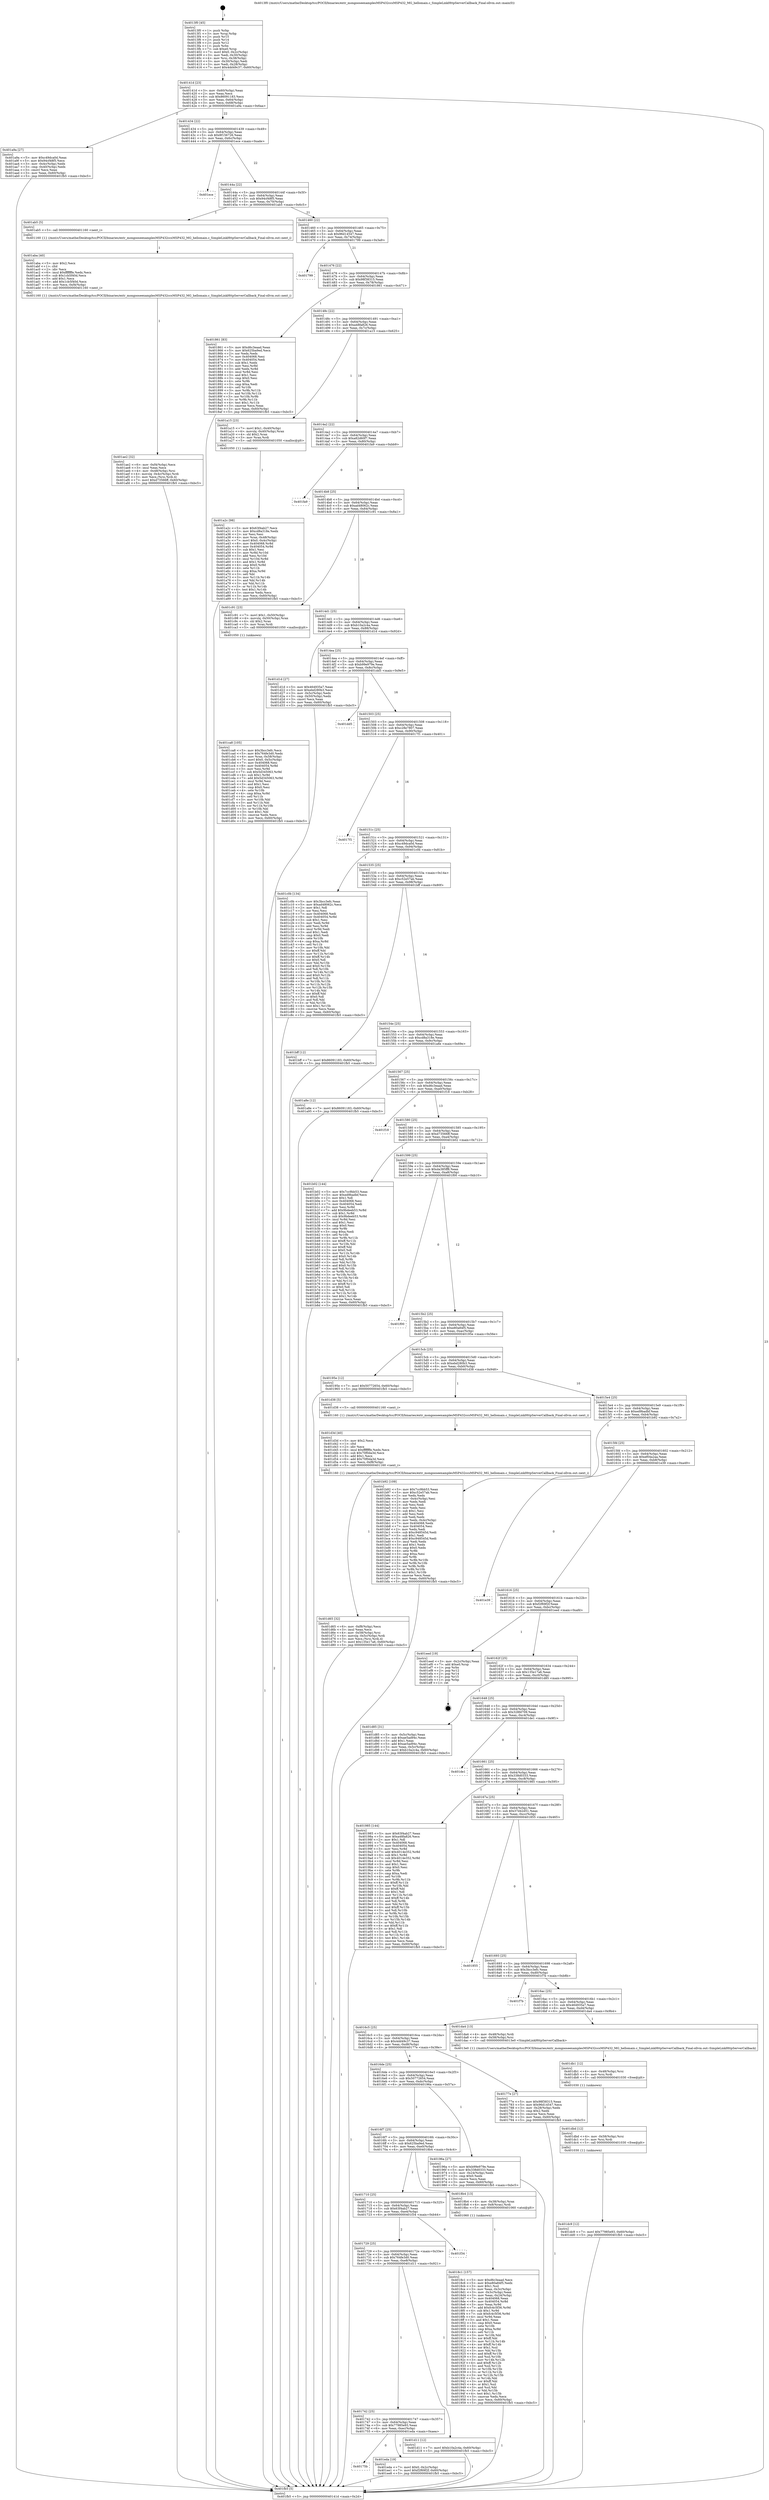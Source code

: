 digraph "0x4013f0" {
  label = "0x4013f0 (/mnt/c/Users/mathe/Desktop/tcc/POCII/binaries/extr_mongooseexamplesMSP432ccsMSP432_MG_hellomain.c_SimpleLinkHttpServerCallback_Final-ollvm.out::main(0))"
  labelloc = "t"
  node[shape=record]

  Entry [label="",width=0.3,height=0.3,shape=circle,fillcolor=black,style=filled]
  "0x40141d" [label="{
     0x40141d [23]\l
     | [instrs]\l
     &nbsp;&nbsp;0x40141d \<+3\>: mov -0x60(%rbp),%eax\l
     &nbsp;&nbsp;0x401420 \<+2\>: mov %eax,%ecx\l
     &nbsp;&nbsp;0x401422 \<+6\>: sub $0x86091183,%ecx\l
     &nbsp;&nbsp;0x401428 \<+3\>: mov %eax,-0x64(%rbp)\l
     &nbsp;&nbsp;0x40142b \<+3\>: mov %ecx,-0x68(%rbp)\l
     &nbsp;&nbsp;0x40142e \<+6\>: je 0000000000401a9a \<main+0x6aa\>\l
  }"]
  "0x401a9a" [label="{
     0x401a9a [27]\l
     | [instrs]\l
     &nbsp;&nbsp;0x401a9a \<+5\>: mov $0xc49dca0d,%eax\l
     &nbsp;&nbsp;0x401a9f \<+5\>: mov $0x94cf48f5,%ecx\l
     &nbsp;&nbsp;0x401aa4 \<+3\>: mov -0x4c(%rbp),%edx\l
     &nbsp;&nbsp;0x401aa7 \<+3\>: cmp -0x40(%rbp),%edx\l
     &nbsp;&nbsp;0x401aaa \<+3\>: cmovl %ecx,%eax\l
     &nbsp;&nbsp;0x401aad \<+3\>: mov %eax,-0x60(%rbp)\l
     &nbsp;&nbsp;0x401ab0 \<+5\>: jmp 0000000000401fb5 \<main+0xbc5\>\l
  }"]
  "0x401434" [label="{
     0x401434 [22]\l
     | [instrs]\l
     &nbsp;&nbsp;0x401434 \<+5\>: jmp 0000000000401439 \<main+0x49\>\l
     &nbsp;&nbsp;0x401439 \<+3\>: mov -0x64(%rbp),%eax\l
     &nbsp;&nbsp;0x40143c \<+5\>: sub $0x8f156726,%eax\l
     &nbsp;&nbsp;0x401441 \<+3\>: mov %eax,-0x6c(%rbp)\l
     &nbsp;&nbsp;0x401444 \<+6\>: je 0000000000401ece \<main+0xade\>\l
  }"]
  Exit [label="",width=0.3,height=0.3,shape=circle,fillcolor=black,style=filled,peripheries=2]
  "0x401ece" [label="{
     0x401ece\l
  }", style=dashed]
  "0x40144a" [label="{
     0x40144a [22]\l
     | [instrs]\l
     &nbsp;&nbsp;0x40144a \<+5\>: jmp 000000000040144f \<main+0x5f\>\l
     &nbsp;&nbsp;0x40144f \<+3\>: mov -0x64(%rbp),%eax\l
     &nbsp;&nbsp;0x401452 \<+5\>: sub $0x94cf48f5,%eax\l
     &nbsp;&nbsp;0x401457 \<+3\>: mov %eax,-0x70(%rbp)\l
     &nbsp;&nbsp;0x40145a \<+6\>: je 0000000000401ab5 \<main+0x6c5\>\l
  }"]
  "0x40175b" [label="{
     0x40175b\l
  }", style=dashed]
  "0x401ab5" [label="{
     0x401ab5 [5]\l
     | [instrs]\l
     &nbsp;&nbsp;0x401ab5 \<+5\>: call 0000000000401160 \<next_i\>\l
     | [calls]\l
     &nbsp;&nbsp;0x401160 \{1\} (/mnt/c/Users/mathe/Desktop/tcc/POCII/binaries/extr_mongooseexamplesMSP432ccsMSP432_MG_hellomain.c_SimpleLinkHttpServerCallback_Final-ollvm.out::next_i)\l
  }"]
  "0x401460" [label="{
     0x401460 [22]\l
     | [instrs]\l
     &nbsp;&nbsp;0x401460 \<+5\>: jmp 0000000000401465 \<main+0x75\>\l
     &nbsp;&nbsp;0x401465 \<+3\>: mov -0x64(%rbp),%eax\l
     &nbsp;&nbsp;0x401468 \<+5\>: sub $0x96d14547,%eax\l
     &nbsp;&nbsp;0x40146d \<+3\>: mov %eax,-0x74(%rbp)\l
     &nbsp;&nbsp;0x401470 \<+6\>: je 0000000000401799 \<main+0x3a9\>\l
  }"]
  "0x401eda" [label="{
     0x401eda [19]\l
     | [instrs]\l
     &nbsp;&nbsp;0x401eda \<+7\>: movl $0x0,-0x2c(%rbp)\l
     &nbsp;&nbsp;0x401ee1 \<+7\>: movl $0xf2f69f2f,-0x60(%rbp)\l
     &nbsp;&nbsp;0x401ee8 \<+5\>: jmp 0000000000401fb5 \<main+0xbc5\>\l
  }"]
  "0x401799" [label="{
     0x401799\l
  }", style=dashed]
  "0x401476" [label="{
     0x401476 [22]\l
     | [instrs]\l
     &nbsp;&nbsp;0x401476 \<+5\>: jmp 000000000040147b \<main+0x8b\>\l
     &nbsp;&nbsp;0x40147b \<+3\>: mov -0x64(%rbp),%eax\l
     &nbsp;&nbsp;0x40147e \<+5\>: sub $0x98f38315,%eax\l
     &nbsp;&nbsp;0x401483 \<+3\>: mov %eax,-0x78(%rbp)\l
     &nbsp;&nbsp;0x401486 \<+6\>: je 0000000000401861 \<main+0x471\>\l
  }"]
  "0x401dc9" [label="{
     0x401dc9 [12]\l
     | [instrs]\l
     &nbsp;&nbsp;0x401dc9 \<+7\>: movl $0x77985e93,-0x60(%rbp)\l
     &nbsp;&nbsp;0x401dd0 \<+5\>: jmp 0000000000401fb5 \<main+0xbc5\>\l
  }"]
  "0x401861" [label="{
     0x401861 [83]\l
     | [instrs]\l
     &nbsp;&nbsp;0x401861 \<+5\>: mov $0xd6c3eaad,%eax\l
     &nbsp;&nbsp;0x401866 \<+5\>: mov $0x625ba9ed,%ecx\l
     &nbsp;&nbsp;0x40186b \<+2\>: xor %edx,%edx\l
     &nbsp;&nbsp;0x40186d \<+7\>: mov 0x404068,%esi\l
     &nbsp;&nbsp;0x401874 \<+7\>: mov 0x404054,%edi\l
     &nbsp;&nbsp;0x40187b \<+3\>: sub $0x1,%edx\l
     &nbsp;&nbsp;0x40187e \<+3\>: mov %esi,%r8d\l
     &nbsp;&nbsp;0x401881 \<+3\>: add %edx,%r8d\l
     &nbsp;&nbsp;0x401884 \<+4\>: imul %r8d,%esi\l
     &nbsp;&nbsp;0x401888 \<+3\>: and $0x1,%esi\l
     &nbsp;&nbsp;0x40188b \<+3\>: cmp $0x0,%esi\l
     &nbsp;&nbsp;0x40188e \<+4\>: sete %r9b\l
     &nbsp;&nbsp;0x401892 \<+3\>: cmp $0xa,%edi\l
     &nbsp;&nbsp;0x401895 \<+4\>: setl %r10b\l
     &nbsp;&nbsp;0x401899 \<+3\>: mov %r9b,%r11b\l
     &nbsp;&nbsp;0x40189c \<+3\>: and %r10b,%r11b\l
     &nbsp;&nbsp;0x40189f \<+3\>: xor %r10b,%r9b\l
     &nbsp;&nbsp;0x4018a2 \<+3\>: or %r9b,%r11b\l
     &nbsp;&nbsp;0x4018a5 \<+4\>: test $0x1,%r11b\l
     &nbsp;&nbsp;0x4018a9 \<+3\>: cmovne %ecx,%eax\l
     &nbsp;&nbsp;0x4018ac \<+3\>: mov %eax,-0x60(%rbp)\l
     &nbsp;&nbsp;0x4018af \<+5\>: jmp 0000000000401fb5 \<main+0xbc5\>\l
  }"]
  "0x40148c" [label="{
     0x40148c [22]\l
     | [instrs]\l
     &nbsp;&nbsp;0x40148c \<+5\>: jmp 0000000000401491 \<main+0xa1\>\l
     &nbsp;&nbsp;0x401491 \<+3\>: mov -0x64(%rbp),%eax\l
     &nbsp;&nbsp;0x401494 \<+5\>: sub $0xa48fa826,%eax\l
     &nbsp;&nbsp;0x401499 \<+3\>: mov %eax,-0x7c(%rbp)\l
     &nbsp;&nbsp;0x40149c \<+6\>: je 0000000000401a15 \<main+0x625\>\l
  }"]
  "0x401dbd" [label="{
     0x401dbd [12]\l
     | [instrs]\l
     &nbsp;&nbsp;0x401dbd \<+4\>: mov -0x58(%rbp),%rsi\l
     &nbsp;&nbsp;0x401dc1 \<+3\>: mov %rsi,%rdi\l
     &nbsp;&nbsp;0x401dc4 \<+5\>: call 0000000000401030 \<free@plt\>\l
     | [calls]\l
     &nbsp;&nbsp;0x401030 \{1\} (unknown)\l
  }"]
  "0x401a15" [label="{
     0x401a15 [23]\l
     | [instrs]\l
     &nbsp;&nbsp;0x401a15 \<+7\>: movl $0x1,-0x40(%rbp)\l
     &nbsp;&nbsp;0x401a1c \<+4\>: movslq -0x40(%rbp),%rax\l
     &nbsp;&nbsp;0x401a20 \<+4\>: shl $0x2,%rax\l
     &nbsp;&nbsp;0x401a24 \<+3\>: mov %rax,%rdi\l
     &nbsp;&nbsp;0x401a27 \<+5\>: call 0000000000401050 \<malloc@plt\>\l
     | [calls]\l
     &nbsp;&nbsp;0x401050 \{1\} (unknown)\l
  }"]
  "0x4014a2" [label="{
     0x4014a2 [22]\l
     | [instrs]\l
     &nbsp;&nbsp;0x4014a2 \<+5\>: jmp 00000000004014a7 \<main+0xb7\>\l
     &nbsp;&nbsp;0x4014a7 \<+3\>: mov -0x64(%rbp),%eax\l
     &nbsp;&nbsp;0x4014aa \<+5\>: sub $0xa82d60f7,%eax\l
     &nbsp;&nbsp;0x4014af \<+3\>: mov %eax,-0x80(%rbp)\l
     &nbsp;&nbsp;0x4014b2 \<+6\>: je 0000000000401fa9 \<main+0xbb9\>\l
  }"]
  "0x401db1" [label="{
     0x401db1 [12]\l
     | [instrs]\l
     &nbsp;&nbsp;0x401db1 \<+4\>: mov -0x48(%rbp),%rsi\l
     &nbsp;&nbsp;0x401db5 \<+3\>: mov %rsi,%rdi\l
     &nbsp;&nbsp;0x401db8 \<+5\>: call 0000000000401030 \<free@plt\>\l
     | [calls]\l
     &nbsp;&nbsp;0x401030 \{1\} (unknown)\l
  }"]
  "0x401fa9" [label="{
     0x401fa9\l
  }", style=dashed]
  "0x4014b8" [label="{
     0x4014b8 [25]\l
     | [instrs]\l
     &nbsp;&nbsp;0x4014b8 \<+5\>: jmp 00000000004014bd \<main+0xcd\>\l
     &nbsp;&nbsp;0x4014bd \<+3\>: mov -0x64(%rbp),%eax\l
     &nbsp;&nbsp;0x4014c0 \<+5\>: sub $0xad48062c,%eax\l
     &nbsp;&nbsp;0x4014c5 \<+6\>: mov %eax,-0x84(%rbp)\l
     &nbsp;&nbsp;0x4014cb \<+6\>: je 0000000000401c91 \<main+0x8a1\>\l
  }"]
  "0x401d65" [label="{
     0x401d65 [32]\l
     | [instrs]\l
     &nbsp;&nbsp;0x401d65 \<+6\>: mov -0xf8(%rbp),%ecx\l
     &nbsp;&nbsp;0x401d6b \<+3\>: imul %eax,%ecx\l
     &nbsp;&nbsp;0x401d6e \<+4\>: mov -0x58(%rbp),%rsi\l
     &nbsp;&nbsp;0x401d72 \<+4\>: movslq -0x5c(%rbp),%rdi\l
     &nbsp;&nbsp;0x401d76 \<+3\>: mov %ecx,(%rsi,%rdi,4)\l
     &nbsp;&nbsp;0x401d79 \<+7\>: movl $0x135e17a6,-0x60(%rbp)\l
     &nbsp;&nbsp;0x401d80 \<+5\>: jmp 0000000000401fb5 \<main+0xbc5\>\l
  }"]
  "0x401c91" [label="{
     0x401c91 [23]\l
     | [instrs]\l
     &nbsp;&nbsp;0x401c91 \<+7\>: movl $0x1,-0x50(%rbp)\l
     &nbsp;&nbsp;0x401c98 \<+4\>: movslq -0x50(%rbp),%rax\l
     &nbsp;&nbsp;0x401c9c \<+4\>: shl $0x2,%rax\l
     &nbsp;&nbsp;0x401ca0 \<+3\>: mov %rax,%rdi\l
     &nbsp;&nbsp;0x401ca3 \<+5\>: call 0000000000401050 \<malloc@plt\>\l
     | [calls]\l
     &nbsp;&nbsp;0x401050 \{1\} (unknown)\l
  }"]
  "0x4014d1" [label="{
     0x4014d1 [25]\l
     | [instrs]\l
     &nbsp;&nbsp;0x4014d1 \<+5\>: jmp 00000000004014d6 \<main+0xe6\>\l
     &nbsp;&nbsp;0x4014d6 \<+3\>: mov -0x64(%rbp),%eax\l
     &nbsp;&nbsp;0x4014d9 \<+5\>: sub $0xb10a2c4a,%eax\l
     &nbsp;&nbsp;0x4014de \<+6\>: mov %eax,-0x88(%rbp)\l
     &nbsp;&nbsp;0x4014e4 \<+6\>: je 0000000000401d1d \<main+0x92d\>\l
  }"]
  "0x401d3d" [label="{
     0x401d3d [40]\l
     | [instrs]\l
     &nbsp;&nbsp;0x401d3d \<+5\>: mov $0x2,%ecx\l
     &nbsp;&nbsp;0x401d42 \<+1\>: cltd\l
     &nbsp;&nbsp;0x401d43 \<+2\>: idiv %ecx\l
     &nbsp;&nbsp;0x401d45 \<+6\>: imul $0xfffffffe,%edx,%ecx\l
     &nbsp;&nbsp;0x401d4b \<+6\>: sub $0x70f0da3d,%ecx\l
     &nbsp;&nbsp;0x401d51 \<+3\>: add $0x1,%ecx\l
     &nbsp;&nbsp;0x401d54 \<+6\>: add $0x70f0da3d,%ecx\l
     &nbsp;&nbsp;0x401d5a \<+6\>: mov %ecx,-0xf8(%rbp)\l
     &nbsp;&nbsp;0x401d60 \<+5\>: call 0000000000401160 \<next_i\>\l
     | [calls]\l
     &nbsp;&nbsp;0x401160 \{1\} (/mnt/c/Users/mathe/Desktop/tcc/POCII/binaries/extr_mongooseexamplesMSP432ccsMSP432_MG_hellomain.c_SimpleLinkHttpServerCallback_Final-ollvm.out::next_i)\l
  }"]
  "0x401d1d" [label="{
     0x401d1d [27]\l
     | [instrs]\l
     &nbsp;&nbsp;0x401d1d \<+5\>: mov $0x464935a7,%eax\l
     &nbsp;&nbsp;0x401d22 \<+5\>: mov $0xebd280b3,%ecx\l
     &nbsp;&nbsp;0x401d27 \<+3\>: mov -0x5c(%rbp),%edx\l
     &nbsp;&nbsp;0x401d2a \<+3\>: cmp -0x50(%rbp),%edx\l
     &nbsp;&nbsp;0x401d2d \<+3\>: cmovl %ecx,%eax\l
     &nbsp;&nbsp;0x401d30 \<+3\>: mov %eax,-0x60(%rbp)\l
     &nbsp;&nbsp;0x401d33 \<+5\>: jmp 0000000000401fb5 \<main+0xbc5\>\l
  }"]
  "0x4014ea" [label="{
     0x4014ea [25]\l
     | [instrs]\l
     &nbsp;&nbsp;0x4014ea \<+5\>: jmp 00000000004014ef \<main+0xff\>\l
     &nbsp;&nbsp;0x4014ef \<+3\>: mov -0x64(%rbp),%eax\l
     &nbsp;&nbsp;0x4014f2 \<+5\>: sub $0xb99e979e,%eax\l
     &nbsp;&nbsp;0x4014f7 \<+6\>: mov %eax,-0x8c(%rbp)\l
     &nbsp;&nbsp;0x4014fd \<+6\>: je 0000000000401dd5 \<main+0x9e5\>\l
  }"]
  "0x401742" [label="{
     0x401742 [25]\l
     | [instrs]\l
     &nbsp;&nbsp;0x401742 \<+5\>: jmp 0000000000401747 \<main+0x357\>\l
     &nbsp;&nbsp;0x401747 \<+3\>: mov -0x64(%rbp),%eax\l
     &nbsp;&nbsp;0x40174a \<+5\>: sub $0x77985e93,%eax\l
     &nbsp;&nbsp;0x40174f \<+6\>: mov %eax,-0xec(%rbp)\l
     &nbsp;&nbsp;0x401755 \<+6\>: je 0000000000401eda \<main+0xaea\>\l
  }"]
  "0x401dd5" [label="{
     0x401dd5\l
  }", style=dashed]
  "0x401503" [label="{
     0x401503 [25]\l
     | [instrs]\l
     &nbsp;&nbsp;0x401503 \<+5\>: jmp 0000000000401508 \<main+0x118\>\l
     &nbsp;&nbsp;0x401508 \<+3\>: mov -0x64(%rbp),%eax\l
     &nbsp;&nbsp;0x40150b \<+5\>: sub $0xc28e7807,%eax\l
     &nbsp;&nbsp;0x401510 \<+6\>: mov %eax,-0x90(%rbp)\l
     &nbsp;&nbsp;0x401516 \<+6\>: je 00000000004017f1 \<main+0x401\>\l
  }"]
  "0x401d11" [label="{
     0x401d11 [12]\l
     | [instrs]\l
     &nbsp;&nbsp;0x401d11 \<+7\>: movl $0xb10a2c4a,-0x60(%rbp)\l
     &nbsp;&nbsp;0x401d18 \<+5\>: jmp 0000000000401fb5 \<main+0xbc5\>\l
  }"]
  "0x4017f1" [label="{
     0x4017f1\l
  }", style=dashed]
  "0x40151c" [label="{
     0x40151c [25]\l
     | [instrs]\l
     &nbsp;&nbsp;0x40151c \<+5\>: jmp 0000000000401521 \<main+0x131\>\l
     &nbsp;&nbsp;0x401521 \<+3\>: mov -0x64(%rbp),%eax\l
     &nbsp;&nbsp;0x401524 \<+5\>: sub $0xc49dca0d,%eax\l
     &nbsp;&nbsp;0x401529 \<+6\>: mov %eax,-0x94(%rbp)\l
     &nbsp;&nbsp;0x40152f \<+6\>: je 0000000000401c0b \<main+0x81b\>\l
  }"]
  "0x401729" [label="{
     0x401729 [25]\l
     | [instrs]\l
     &nbsp;&nbsp;0x401729 \<+5\>: jmp 000000000040172e \<main+0x33e\>\l
     &nbsp;&nbsp;0x40172e \<+3\>: mov -0x64(%rbp),%eax\l
     &nbsp;&nbsp;0x401731 \<+5\>: sub $0x764fe3d0,%eax\l
     &nbsp;&nbsp;0x401736 \<+6\>: mov %eax,-0xe8(%rbp)\l
     &nbsp;&nbsp;0x40173c \<+6\>: je 0000000000401d11 \<main+0x921\>\l
  }"]
  "0x401c0b" [label="{
     0x401c0b [134]\l
     | [instrs]\l
     &nbsp;&nbsp;0x401c0b \<+5\>: mov $0x3bcc3efc,%eax\l
     &nbsp;&nbsp;0x401c10 \<+5\>: mov $0xad48062c,%ecx\l
     &nbsp;&nbsp;0x401c15 \<+2\>: mov $0x1,%dl\l
     &nbsp;&nbsp;0x401c17 \<+2\>: xor %esi,%esi\l
     &nbsp;&nbsp;0x401c19 \<+7\>: mov 0x404068,%edi\l
     &nbsp;&nbsp;0x401c20 \<+8\>: mov 0x404054,%r8d\l
     &nbsp;&nbsp;0x401c28 \<+3\>: sub $0x1,%esi\l
     &nbsp;&nbsp;0x401c2b \<+3\>: mov %edi,%r9d\l
     &nbsp;&nbsp;0x401c2e \<+3\>: add %esi,%r9d\l
     &nbsp;&nbsp;0x401c31 \<+4\>: imul %r9d,%edi\l
     &nbsp;&nbsp;0x401c35 \<+3\>: and $0x1,%edi\l
     &nbsp;&nbsp;0x401c38 \<+3\>: cmp $0x0,%edi\l
     &nbsp;&nbsp;0x401c3b \<+4\>: sete %r10b\l
     &nbsp;&nbsp;0x401c3f \<+4\>: cmp $0xa,%r8d\l
     &nbsp;&nbsp;0x401c43 \<+4\>: setl %r11b\l
     &nbsp;&nbsp;0x401c47 \<+3\>: mov %r10b,%bl\l
     &nbsp;&nbsp;0x401c4a \<+3\>: xor $0xff,%bl\l
     &nbsp;&nbsp;0x401c4d \<+3\>: mov %r11b,%r14b\l
     &nbsp;&nbsp;0x401c50 \<+4\>: xor $0xff,%r14b\l
     &nbsp;&nbsp;0x401c54 \<+3\>: xor $0x0,%dl\l
     &nbsp;&nbsp;0x401c57 \<+3\>: mov %bl,%r15b\l
     &nbsp;&nbsp;0x401c5a \<+4\>: and $0x0,%r15b\l
     &nbsp;&nbsp;0x401c5e \<+3\>: and %dl,%r10b\l
     &nbsp;&nbsp;0x401c61 \<+3\>: mov %r14b,%r12b\l
     &nbsp;&nbsp;0x401c64 \<+4\>: and $0x0,%r12b\l
     &nbsp;&nbsp;0x401c68 \<+3\>: and %dl,%r11b\l
     &nbsp;&nbsp;0x401c6b \<+3\>: or %r10b,%r15b\l
     &nbsp;&nbsp;0x401c6e \<+3\>: or %r11b,%r12b\l
     &nbsp;&nbsp;0x401c71 \<+3\>: xor %r12b,%r15b\l
     &nbsp;&nbsp;0x401c74 \<+3\>: or %r14b,%bl\l
     &nbsp;&nbsp;0x401c77 \<+3\>: xor $0xff,%bl\l
     &nbsp;&nbsp;0x401c7a \<+3\>: or $0x0,%dl\l
     &nbsp;&nbsp;0x401c7d \<+2\>: and %dl,%bl\l
     &nbsp;&nbsp;0x401c7f \<+3\>: or %bl,%r15b\l
     &nbsp;&nbsp;0x401c82 \<+4\>: test $0x1,%r15b\l
     &nbsp;&nbsp;0x401c86 \<+3\>: cmovne %ecx,%eax\l
     &nbsp;&nbsp;0x401c89 \<+3\>: mov %eax,-0x60(%rbp)\l
     &nbsp;&nbsp;0x401c8c \<+5\>: jmp 0000000000401fb5 \<main+0xbc5\>\l
  }"]
  "0x401535" [label="{
     0x401535 [25]\l
     | [instrs]\l
     &nbsp;&nbsp;0x401535 \<+5\>: jmp 000000000040153a \<main+0x14a\>\l
     &nbsp;&nbsp;0x40153a \<+3\>: mov -0x64(%rbp),%eax\l
     &nbsp;&nbsp;0x40153d \<+5\>: sub $0xc52e57ab,%eax\l
     &nbsp;&nbsp;0x401542 \<+6\>: mov %eax,-0x98(%rbp)\l
     &nbsp;&nbsp;0x401548 \<+6\>: je 0000000000401bff \<main+0x80f\>\l
  }"]
  "0x401f34" [label="{
     0x401f34\l
  }", style=dashed]
  "0x401bff" [label="{
     0x401bff [12]\l
     | [instrs]\l
     &nbsp;&nbsp;0x401bff \<+7\>: movl $0x86091183,-0x60(%rbp)\l
     &nbsp;&nbsp;0x401c06 \<+5\>: jmp 0000000000401fb5 \<main+0xbc5\>\l
  }"]
  "0x40154e" [label="{
     0x40154e [25]\l
     | [instrs]\l
     &nbsp;&nbsp;0x40154e \<+5\>: jmp 0000000000401553 \<main+0x163\>\l
     &nbsp;&nbsp;0x401553 \<+3\>: mov -0x64(%rbp),%eax\l
     &nbsp;&nbsp;0x401556 \<+5\>: sub $0xcd8a318e,%eax\l
     &nbsp;&nbsp;0x40155b \<+6\>: mov %eax,-0x9c(%rbp)\l
     &nbsp;&nbsp;0x401561 \<+6\>: je 0000000000401a8e \<main+0x69e\>\l
  }"]
  "0x401ca8" [label="{
     0x401ca8 [105]\l
     | [instrs]\l
     &nbsp;&nbsp;0x401ca8 \<+5\>: mov $0x3bcc3efc,%ecx\l
     &nbsp;&nbsp;0x401cad \<+5\>: mov $0x764fe3d0,%edx\l
     &nbsp;&nbsp;0x401cb2 \<+4\>: mov %rax,-0x58(%rbp)\l
     &nbsp;&nbsp;0x401cb6 \<+7\>: movl $0x0,-0x5c(%rbp)\l
     &nbsp;&nbsp;0x401cbd \<+7\>: mov 0x404068,%esi\l
     &nbsp;&nbsp;0x401cc4 \<+8\>: mov 0x404054,%r8d\l
     &nbsp;&nbsp;0x401ccc \<+3\>: mov %esi,%r9d\l
     &nbsp;&nbsp;0x401ccf \<+7\>: sub $0x5d345063,%r9d\l
     &nbsp;&nbsp;0x401cd6 \<+4\>: sub $0x1,%r9d\l
     &nbsp;&nbsp;0x401cda \<+7\>: add $0x5d345063,%r9d\l
     &nbsp;&nbsp;0x401ce1 \<+4\>: imul %r9d,%esi\l
     &nbsp;&nbsp;0x401ce5 \<+3\>: and $0x1,%esi\l
     &nbsp;&nbsp;0x401ce8 \<+3\>: cmp $0x0,%esi\l
     &nbsp;&nbsp;0x401ceb \<+4\>: sete %r10b\l
     &nbsp;&nbsp;0x401cef \<+4\>: cmp $0xa,%r8d\l
     &nbsp;&nbsp;0x401cf3 \<+4\>: setl %r11b\l
     &nbsp;&nbsp;0x401cf7 \<+3\>: mov %r10b,%bl\l
     &nbsp;&nbsp;0x401cfa \<+3\>: and %r11b,%bl\l
     &nbsp;&nbsp;0x401cfd \<+3\>: xor %r11b,%r10b\l
     &nbsp;&nbsp;0x401d00 \<+3\>: or %r10b,%bl\l
     &nbsp;&nbsp;0x401d03 \<+3\>: test $0x1,%bl\l
     &nbsp;&nbsp;0x401d06 \<+3\>: cmovne %edx,%ecx\l
     &nbsp;&nbsp;0x401d09 \<+3\>: mov %ecx,-0x60(%rbp)\l
     &nbsp;&nbsp;0x401d0c \<+5\>: jmp 0000000000401fb5 \<main+0xbc5\>\l
  }"]
  "0x401a8e" [label="{
     0x401a8e [12]\l
     | [instrs]\l
     &nbsp;&nbsp;0x401a8e \<+7\>: movl $0x86091183,-0x60(%rbp)\l
     &nbsp;&nbsp;0x401a95 \<+5\>: jmp 0000000000401fb5 \<main+0xbc5\>\l
  }"]
  "0x401567" [label="{
     0x401567 [25]\l
     | [instrs]\l
     &nbsp;&nbsp;0x401567 \<+5\>: jmp 000000000040156c \<main+0x17c\>\l
     &nbsp;&nbsp;0x40156c \<+3\>: mov -0x64(%rbp),%eax\l
     &nbsp;&nbsp;0x40156f \<+5\>: sub $0xd6c3eaad,%eax\l
     &nbsp;&nbsp;0x401574 \<+6\>: mov %eax,-0xa0(%rbp)\l
     &nbsp;&nbsp;0x40157a \<+6\>: je 0000000000401f18 \<main+0xb28\>\l
  }"]
  "0x401ae2" [label="{
     0x401ae2 [32]\l
     | [instrs]\l
     &nbsp;&nbsp;0x401ae2 \<+6\>: mov -0xf4(%rbp),%ecx\l
     &nbsp;&nbsp;0x401ae8 \<+3\>: imul %eax,%ecx\l
     &nbsp;&nbsp;0x401aeb \<+4\>: mov -0x48(%rbp),%rsi\l
     &nbsp;&nbsp;0x401aef \<+4\>: movslq -0x4c(%rbp),%rdi\l
     &nbsp;&nbsp;0x401af3 \<+3\>: mov %ecx,(%rsi,%rdi,4)\l
     &nbsp;&nbsp;0x401af6 \<+7\>: movl $0xd73566ff,-0x60(%rbp)\l
     &nbsp;&nbsp;0x401afd \<+5\>: jmp 0000000000401fb5 \<main+0xbc5\>\l
  }"]
  "0x401f18" [label="{
     0x401f18\l
  }", style=dashed]
  "0x401580" [label="{
     0x401580 [25]\l
     | [instrs]\l
     &nbsp;&nbsp;0x401580 \<+5\>: jmp 0000000000401585 \<main+0x195\>\l
     &nbsp;&nbsp;0x401585 \<+3\>: mov -0x64(%rbp),%eax\l
     &nbsp;&nbsp;0x401588 \<+5\>: sub $0xd73566ff,%eax\l
     &nbsp;&nbsp;0x40158d \<+6\>: mov %eax,-0xa4(%rbp)\l
     &nbsp;&nbsp;0x401593 \<+6\>: je 0000000000401b02 \<main+0x712\>\l
  }"]
  "0x401aba" [label="{
     0x401aba [40]\l
     | [instrs]\l
     &nbsp;&nbsp;0x401aba \<+5\>: mov $0x2,%ecx\l
     &nbsp;&nbsp;0x401abf \<+1\>: cltd\l
     &nbsp;&nbsp;0x401ac0 \<+2\>: idiv %ecx\l
     &nbsp;&nbsp;0x401ac2 \<+6\>: imul $0xfffffffe,%edx,%ecx\l
     &nbsp;&nbsp;0x401ac8 \<+6\>: sub $0x1cb5f40d,%ecx\l
     &nbsp;&nbsp;0x401ace \<+3\>: add $0x1,%ecx\l
     &nbsp;&nbsp;0x401ad1 \<+6\>: add $0x1cb5f40d,%ecx\l
     &nbsp;&nbsp;0x401ad7 \<+6\>: mov %ecx,-0xf4(%rbp)\l
     &nbsp;&nbsp;0x401add \<+5\>: call 0000000000401160 \<next_i\>\l
     | [calls]\l
     &nbsp;&nbsp;0x401160 \{1\} (/mnt/c/Users/mathe/Desktop/tcc/POCII/binaries/extr_mongooseexamplesMSP432ccsMSP432_MG_hellomain.c_SimpleLinkHttpServerCallback_Final-ollvm.out::next_i)\l
  }"]
  "0x401b02" [label="{
     0x401b02 [144]\l
     | [instrs]\l
     &nbsp;&nbsp;0x401b02 \<+5\>: mov $0x7cc9bb53,%eax\l
     &nbsp;&nbsp;0x401b07 \<+5\>: mov $0xed9badbf,%ecx\l
     &nbsp;&nbsp;0x401b0c \<+2\>: mov $0x1,%dl\l
     &nbsp;&nbsp;0x401b0e \<+7\>: mov 0x404068,%esi\l
     &nbsp;&nbsp;0x401b15 \<+7\>: mov 0x404054,%edi\l
     &nbsp;&nbsp;0x401b1c \<+3\>: mov %esi,%r8d\l
     &nbsp;&nbsp;0x401b1f \<+7\>: add $0x9bdeeb53,%r8d\l
     &nbsp;&nbsp;0x401b26 \<+4\>: sub $0x1,%r8d\l
     &nbsp;&nbsp;0x401b2a \<+7\>: sub $0x9bdeeb53,%r8d\l
     &nbsp;&nbsp;0x401b31 \<+4\>: imul %r8d,%esi\l
     &nbsp;&nbsp;0x401b35 \<+3\>: and $0x1,%esi\l
     &nbsp;&nbsp;0x401b38 \<+3\>: cmp $0x0,%esi\l
     &nbsp;&nbsp;0x401b3b \<+4\>: sete %r9b\l
     &nbsp;&nbsp;0x401b3f \<+3\>: cmp $0xa,%edi\l
     &nbsp;&nbsp;0x401b42 \<+4\>: setl %r10b\l
     &nbsp;&nbsp;0x401b46 \<+3\>: mov %r9b,%r11b\l
     &nbsp;&nbsp;0x401b49 \<+4\>: xor $0xff,%r11b\l
     &nbsp;&nbsp;0x401b4d \<+3\>: mov %r10b,%bl\l
     &nbsp;&nbsp;0x401b50 \<+3\>: xor $0xff,%bl\l
     &nbsp;&nbsp;0x401b53 \<+3\>: xor $0x0,%dl\l
     &nbsp;&nbsp;0x401b56 \<+3\>: mov %r11b,%r14b\l
     &nbsp;&nbsp;0x401b59 \<+4\>: and $0x0,%r14b\l
     &nbsp;&nbsp;0x401b5d \<+3\>: and %dl,%r9b\l
     &nbsp;&nbsp;0x401b60 \<+3\>: mov %bl,%r15b\l
     &nbsp;&nbsp;0x401b63 \<+4\>: and $0x0,%r15b\l
     &nbsp;&nbsp;0x401b67 \<+3\>: and %dl,%r10b\l
     &nbsp;&nbsp;0x401b6a \<+3\>: or %r9b,%r14b\l
     &nbsp;&nbsp;0x401b6d \<+3\>: or %r10b,%r15b\l
     &nbsp;&nbsp;0x401b70 \<+3\>: xor %r15b,%r14b\l
     &nbsp;&nbsp;0x401b73 \<+3\>: or %bl,%r11b\l
     &nbsp;&nbsp;0x401b76 \<+4\>: xor $0xff,%r11b\l
     &nbsp;&nbsp;0x401b7a \<+3\>: or $0x0,%dl\l
     &nbsp;&nbsp;0x401b7d \<+3\>: and %dl,%r11b\l
     &nbsp;&nbsp;0x401b80 \<+3\>: or %r11b,%r14b\l
     &nbsp;&nbsp;0x401b83 \<+4\>: test $0x1,%r14b\l
     &nbsp;&nbsp;0x401b87 \<+3\>: cmovne %ecx,%eax\l
     &nbsp;&nbsp;0x401b8a \<+3\>: mov %eax,-0x60(%rbp)\l
     &nbsp;&nbsp;0x401b8d \<+5\>: jmp 0000000000401fb5 \<main+0xbc5\>\l
  }"]
  "0x401599" [label="{
     0x401599 [25]\l
     | [instrs]\l
     &nbsp;&nbsp;0x401599 \<+5\>: jmp 000000000040159e \<main+0x1ae\>\l
     &nbsp;&nbsp;0x40159e \<+3\>: mov -0x64(%rbp),%eax\l
     &nbsp;&nbsp;0x4015a1 \<+5\>: sub $0xda385ff8,%eax\l
     &nbsp;&nbsp;0x4015a6 \<+6\>: mov %eax,-0xa8(%rbp)\l
     &nbsp;&nbsp;0x4015ac \<+6\>: je 0000000000401f00 \<main+0xb10\>\l
  }"]
  "0x401a2c" [label="{
     0x401a2c [98]\l
     | [instrs]\l
     &nbsp;&nbsp;0x401a2c \<+5\>: mov $0x63f4ab27,%ecx\l
     &nbsp;&nbsp;0x401a31 \<+5\>: mov $0xcd8a318e,%edx\l
     &nbsp;&nbsp;0x401a36 \<+2\>: xor %esi,%esi\l
     &nbsp;&nbsp;0x401a38 \<+4\>: mov %rax,-0x48(%rbp)\l
     &nbsp;&nbsp;0x401a3c \<+7\>: movl $0x0,-0x4c(%rbp)\l
     &nbsp;&nbsp;0x401a43 \<+8\>: mov 0x404068,%r8d\l
     &nbsp;&nbsp;0x401a4b \<+8\>: mov 0x404054,%r9d\l
     &nbsp;&nbsp;0x401a53 \<+3\>: sub $0x1,%esi\l
     &nbsp;&nbsp;0x401a56 \<+3\>: mov %r8d,%r10d\l
     &nbsp;&nbsp;0x401a59 \<+3\>: add %esi,%r10d\l
     &nbsp;&nbsp;0x401a5c \<+4\>: imul %r10d,%r8d\l
     &nbsp;&nbsp;0x401a60 \<+4\>: and $0x1,%r8d\l
     &nbsp;&nbsp;0x401a64 \<+4\>: cmp $0x0,%r8d\l
     &nbsp;&nbsp;0x401a68 \<+4\>: sete %r11b\l
     &nbsp;&nbsp;0x401a6c \<+4\>: cmp $0xa,%r9d\l
     &nbsp;&nbsp;0x401a70 \<+3\>: setl %bl\l
     &nbsp;&nbsp;0x401a73 \<+3\>: mov %r11b,%r14b\l
     &nbsp;&nbsp;0x401a76 \<+3\>: and %bl,%r14b\l
     &nbsp;&nbsp;0x401a79 \<+3\>: xor %bl,%r11b\l
     &nbsp;&nbsp;0x401a7c \<+3\>: or %r11b,%r14b\l
     &nbsp;&nbsp;0x401a7f \<+4\>: test $0x1,%r14b\l
     &nbsp;&nbsp;0x401a83 \<+3\>: cmovne %edx,%ecx\l
     &nbsp;&nbsp;0x401a86 \<+3\>: mov %ecx,-0x60(%rbp)\l
     &nbsp;&nbsp;0x401a89 \<+5\>: jmp 0000000000401fb5 \<main+0xbc5\>\l
  }"]
  "0x401f00" [label="{
     0x401f00\l
  }", style=dashed]
  "0x4015b2" [label="{
     0x4015b2 [25]\l
     | [instrs]\l
     &nbsp;&nbsp;0x4015b2 \<+5\>: jmp 00000000004015b7 \<main+0x1c7\>\l
     &nbsp;&nbsp;0x4015b7 \<+3\>: mov -0x64(%rbp),%eax\l
     &nbsp;&nbsp;0x4015ba \<+5\>: sub $0xe80a84f5,%eax\l
     &nbsp;&nbsp;0x4015bf \<+6\>: mov %eax,-0xac(%rbp)\l
     &nbsp;&nbsp;0x4015c5 \<+6\>: je 000000000040195e \<main+0x56e\>\l
  }"]
  "0x4018c1" [label="{
     0x4018c1 [157]\l
     | [instrs]\l
     &nbsp;&nbsp;0x4018c1 \<+5\>: mov $0xd6c3eaad,%ecx\l
     &nbsp;&nbsp;0x4018c6 \<+5\>: mov $0xe80a84f5,%edx\l
     &nbsp;&nbsp;0x4018cb \<+3\>: mov $0x1,%sil\l
     &nbsp;&nbsp;0x4018ce \<+3\>: mov %eax,-0x3c(%rbp)\l
     &nbsp;&nbsp;0x4018d1 \<+3\>: mov -0x3c(%rbp),%eax\l
     &nbsp;&nbsp;0x4018d4 \<+3\>: mov %eax,-0x24(%rbp)\l
     &nbsp;&nbsp;0x4018d7 \<+7\>: mov 0x404068,%eax\l
     &nbsp;&nbsp;0x4018de \<+8\>: mov 0x404054,%r8d\l
     &nbsp;&nbsp;0x4018e6 \<+3\>: mov %eax,%r9d\l
     &nbsp;&nbsp;0x4018e9 \<+7\>: add $0xfc4c5f36,%r9d\l
     &nbsp;&nbsp;0x4018f0 \<+4\>: sub $0x1,%r9d\l
     &nbsp;&nbsp;0x4018f4 \<+7\>: sub $0xfc4c5f36,%r9d\l
     &nbsp;&nbsp;0x4018fb \<+4\>: imul %r9d,%eax\l
     &nbsp;&nbsp;0x4018ff \<+3\>: and $0x1,%eax\l
     &nbsp;&nbsp;0x401902 \<+3\>: cmp $0x0,%eax\l
     &nbsp;&nbsp;0x401905 \<+4\>: sete %r10b\l
     &nbsp;&nbsp;0x401909 \<+4\>: cmp $0xa,%r8d\l
     &nbsp;&nbsp;0x40190d \<+4\>: setl %r11b\l
     &nbsp;&nbsp;0x401911 \<+3\>: mov %r10b,%bl\l
     &nbsp;&nbsp;0x401914 \<+3\>: xor $0xff,%bl\l
     &nbsp;&nbsp;0x401917 \<+3\>: mov %r11b,%r14b\l
     &nbsp;&nbsp;0x40191a \<+4\>: xor $0xff,%r14b\l
     &nbsp;&nbsp;0x40191e \<+4\>: xor $0x1,%sil\l
     &nbsp;&nbsp;0x401922 \<+3\>: mov %bl,%r15b\l
     &nbsp;&nbsp;0x401925 \<+4\>: and $0xff,%r15b\l
     &nbsp;&nbsp;0x401929 \<+3\>: and %sil,%r10b\l
     &nbsp;&nbsp;0x40192c \<+3\>: mov %r14b,%r12b\l
     &nbsp;&nbsp;0x40192f \<+4\>: and $0xff,%r12b\l
     &nbsp;&nbsp;0x401933 \<+3\>: and %sil,%r11b\l
     &nbsp;&nbsp;0x401936 \<+3\>: or %r10b,%r15b\l
     &nbsp;&nbsp;0x401939 \<+3\>: or %r11b,%r12b\l
     &nbsp;&nbsp;0x40193c \<+3\>: xor %r12b,%r15b\l
     &nbsp;&nbsp;0x40193f \<+3\>: or %r14b,%bl\l
     &nbsp;&nbsp;0x401942 \<+3\>: xor $0xff,%bl\l
     &nbsp;&nbsp;0x401945 \<+4\>: or $0x1,%sil\l
     &nbsp;&nbsp;0x401949 \<+3\>: and %sil,%bl\l
     &nbsp;&nbsp;0x40194c \<+3\>: or %bl,%r15b\l
     &nbsp;&nbsp;0x40194f \<+4\>: test $0x1,%r15b\l
     &nbsp;&nbsp;0x401953 \<+3\>: cmovne %edx,%ecx\l
     &nbsp;&nbsp;0x401956 \<+3\>: mov %ecx,-0x60(%rbp)\l
     &nbsp;&nbsp;0x401959 \<+5\>: jmp 0000000000401fb5 \<main+0xbc5\>\l
  }"]
  "0x40195e" [label="{
     0x40195e [12]\l
     | [instrs]\l
     &nbsp;&nbsp;0x40195e \<+7\>: movl $0x50772654,-0x60(%rbp)\l
     &nbsp;&nbsp;0x401965 \<+5\>: jmp 0000000000401fb5 \<main+0xbc5\>\l
  }"]
  "0x4015cb" [label="{
     0x4015cb [25]\l
     | [instrs]\l
     &nbsp;&nbsp;0x4015cb \<+5\>: jmp 00000000004015d0 \<main+0x1e0\>\l
     &nbsp;&nbsp;0x4015d0 \<+3\>: mov -0x64(%rbp),%eax\l
     &nbsp;&nbsp;0x4015d3 \<+5\>: sub $0xebd280b3,%eax\l
     &nbsp;&nbsp;0x4015d8 \<+6\>: mov %eax,-0xb0(%rbp)\l
     &nbsp;&nbsp;0x4015de \<+6\>: je 0000000000401d38 \<main+0x948\>\l
  }"]
  "0x401710" [label="{
     0x401710 [25]\l
     | [instrs]\l
     &nbsp;&nbsp;0x401710 \<+5\>: jmp 0000000000401715 \<main+0x325\>\l
     &nbsp;&nbsp;0x401715 \<+3\>: mov -0x64(%rbp),%eax\l
     &nbsp;&nbsp;0x401718 \<+5\>: sub $0x63f4ab27,%eax\l
     &nbsp;&nbsp;0x40171d \<+6\>: mov %eax,-0xe4(%rbp)\l
     &nbsp;&nbsp;0x401723 \<+6\>: je 0000000000401f34 \<main+0xb44\>\l
  }"]
  "0x401d38" [label="{
     0x401d38 [5]\l
     | [instrs]\l
     &nbsp;&nbsp;0x401d38 \<+5\>: call 0000000000401160 \<next_i\>\l
     | [calls]\l
     &nbsp;&nbsp;0x401160 \{1\} (/mnt/c/Users/mathe/Desktop/tcc/POCII/binaries/extr_mongooseexamplesMSP432ccsMSP432_MG_hellomain.c_SimpleLinkHttpServerCallback_Final-ollvm.out::next_i)\l
  }"]
  "0x4015e4" [label="{
     0x4015e4 [25]\l
     | [instrs]\l
     &nbsp;&nbsp;0x4015e4 \<+5\>: jmp 00000000004015e9 \<main+0x1f9\>\l
     &nbsp;&nbsp;0x4015e9 \<+3\>: mov -0x64(%rbp),%eax\l
     &nbsp;&nbsp;0x4015ec \<+5\>: sub $0xed9badbf,%eax\l
     &nbsp;&nbsp;0x4015f1 \<+6\>: mov %eax,-0xb4(%rbp)\l
     &nbsp;&nbsp;0x4015f7 \<+6\>: je 0000000000401b92 \<main+0x7a2\>\l
  }"]
  "0x4018b4" [label="{
     0x4018b4 [13]\l
     | [instrs]\l
     &nbsp;&nbsp;0x4018b4 \<+4\>: mov -0x38(%rbp),%rax\l
     &nbsp;&nbsp;0x4018b8 \<+4\>: mov 0x8(%rax),%rdi\l
     &nbsp;&nbsp;0x4018bc \<+5\>: call 0000000000401060 \<atoi@plt\>\l
     | [calls]\l
     &nbsp;&nbsp;0x401060 \{1\} (unknown)\l
  }"]
  "0x401b92" [label="{
     0x401b92 [109]\l
     | [instrs]\l
     &nbsp;&nbsp;0x401b92 \<+5\>: mov $0x7cc9bb53,%eax\l
     &nbsp;&nbsp;0x401b97 \<+5\>: mov $0xc52e57ab,%ecx\l
     &nbsp;&nbsp;0x401b9c \<+2\>: xor %edx,%edx\l
     &nbsp;&nbsp;0x401b9e \<+3\>: mov -0x4c(%rbp),%esi\l
     &nbsp;&nbsp;0x401ba1 \<+2\>: mov %edx,%edi\l
     &nbsp;&nbsp;0x401ba3 \<+2\>: sub %esi,%edi\l
     &nbsp;&nbsp;0x401ba5 \<+2\>: mov %edx,%esi\l
     &nbsp;&nbsp;0x401ba7 \<+3\>: sub $0x1,%esi\l
     &nbsp;&nbsp;0x401baa \<+2\>: add %esi,%edi\l
     &nbsp;&nbsp;0x401bac \<+2\>: sub %edi,%edx\l
     &nbsp;&nbsp;0x401bae \<+3\>: mov %edx,-0x4c(%rbp)\l
     &nbsp;&nbsp;0x401bb1 \<+7\>: mov 0x404068,%edx\l
     &nbsp;&nbsp;0x401bb8 \<+7\>: mov 0x404054,%esi\l
     &nbsp;&nbsp;0x401bbf \<+2\>: mov %edx,%edi\l
     &nbsp;&nbsp;0x401bc1 \<+6\>: sub $0xc948545d,%edi\l
     &nbsp;&nbsp;0x401bc7 \<+3\>: sub $0x1,%edi\l
     &nbsp;&nbsp;0x401bca \<+6\>: add $0xc948545d,%edi\l
     &nbsp;&nbsp;0x401bd0 \<+3\>: imul %edi,%edx\l
     &nbsp;&nbsp;0x401bd3 \<+3\>: and $0x1,%edx\l
     &nbsp;&nbsp;0x401bd6 \<+3\>: cmp $0x0,%edx\l
     &nbsp;&nbsp;0x401bd9 \<+4\>: sete %r8b\l
     &nbsp;&nbsp;0x401bdd \<+3\>: cmp $0xa,%esi\l
     &nbsp;&nbsp;0x401be0 \<+4\>: setl %r9b\l
     &nbsp;&nbsp;0x401be4 \<+3\>: mov %r8b,%r10b\l
     &nbsp;&nbsp;0x401be7 \<+3\>: and %r9b,%r10b\l
     &nbsp;&nbsp;0x401bea \<+3\>: xor %r9b,%r8b\l
     &nbsp;&nbsp;0x401bed \<+3\>: or %r8b,%r10b\l
     &nbsp;&nbsp;0x401bf0 \<+4\>: test $0x1,%r10b\l
     &nbsp;&nbsp;0x401bf4 \<+3\>: cmovne %ecx,%eax\l
     &nbsp;&nbsp;0x401bf7 \<+3\>: mov %eax,-0x60(%rbp)\l
     &nbsp;&nbsp;0x401bfa \<+5\>: jmp 0000000000401fb5 \<main+0xbc5\>\l
  }"]
  "0x4015fd" [label="{
     0x4015fd [25]\l
     | [instrs]\l
     &nbsp;&nbsp;0x4015fd \<+5\>: jmp 0000000000401602 \<main+0x212\>\l
     &nbsp;&nbsp;0x401602 \<+3\>: mov -0x64(%rbp),%eax\l
     &nbsp;&nbsp;0x401605 \<+5\>: sub $0xef04a2aa,%eax\l
     &nbsp;&nbsp;0x40160a \<+6\>: mov %eax,-0xb8(%rbp)\l
     &nbsp;&nbsp;0x401610 \<+6\>: je 0000000000401e39 \<main+0xa49\>\l
  }"]
  "0x4016f7" [label="{
     0x4016f7 [25]\l
     | [instrs]\l
     &nbsp;&nbsp;0x4016f7 \<+5\>: jmp 00000000004016fc \<main+0x30c\>\l
     &nbsp;&nbsp;0x4016fc \<+3\>: mov -0x64(%rbp),%eax\l
     &nbsp;&nbsp;0x4016ff \<+5\>: sub $0x625ba9ed,%eax\l
     &nbsp;&nbsp;0x401704 \<+6\>: mov %eax,-0xe0(%rbp)\l
     &nbsp;&nbsp;0x40170a \<+6\>: je 00000000004018b4 \<main+0x4c4\>\l
  }"]
  "0x401e39" [label="{
     0x401e39\l
  }", style=dashed]
  "0x401616" [label="{
     0x401616 [25]\l
     | [instrs]\l
     &nbsp;&nbsp;0x401616 \<+5\>: jmp 000000000040161b \<main+0x22b\>\l
     &nbsp;&nbsp;0x40161b \<+3\>: mov -0x64(%rbp),%eax\l
     &nbsp;&nbsp;0x40161e \<+5\>: sub $0xf2f69f2f,%eax\l
     &nbsp;&nbsp;0x401623 \<+6\>: mov %eax,-0xbc(%rbp)\l
     &nbsp;&nbsp;0x401629 \<+6\>: je 0000000000401eed \<main+0xafd\>\l
  }"]
  "0x40196a" [label="{
     0x40196a [27]\l
     | [instrs]\l
     &nbsp;&nbsp;0x40196a \<+5\>: mov $0xb99e979e,%eax\l
     &nbsp;&nbsp;0x40196f \<+5\>: mov $0x338d0333,%ecx\l
     &nbsp;&nbsp;0x401974 \<+3\>: mov -0x24(%rbp),%edx\l
     &nbsp;&nbsp;0x401977 \<+3\>: cmp $0x0,%edx\l
     &nbsp;&nbsp;0x40197a \<+3\>: cmove %ecx,%eax\l
     &nbsp;&nbsp;0x40197d \<+3\>: mov %eax,-0x60(%rbp)\l
     &nbsp;&nbsp;0x401980 \<+5\>: jmp 0000000000401fb5 \<main+0xbc5\>\l
  }"]
  "0x401eed" [label="{
     0x401eed [19]\l
     | [instrs]\l
     &nbsp;&nbsp;0x401eed \<+3\>: mov -0x2c(%rbp),%eax\l
     &nbsp;&nbsp;0x401ef0 \<+7\>: add $0xe0,%rsp\l
     &nbsp;&nbsp;0x401ef7 \<+1\>: pop %rbx\l
     &nbsp;&nbsp;0x401ef8 \<+2\>: pop %r12\l
     &nbsp;&nbsp;0x401efa \<+2\>: pop %r14\l
     &nbsp;&nbsp;0x401efc \<+2\>: pop %r15\l
     &nbsp;&nbsp;0x401efe \<+1\>: pop %rbp\l
     &nbsp;&nbsp;0x401eff \<+1\>: ret\l
  }"]
  "0x40162f" [label="{
     0x40162f [25]\l
     | [instrs]\l
     &nbsp;&nbsp;0x40162f \<+5\>: jmp 0000000000401634 \<main+0x244\>\l
     &nbsp;&nbsp;0x401634 \<+3\>: mov -0x64(%rbp),%eax\l
     &nbsp;&nbsp;0x401637 \<+5\>: sub $0x135e17a6,%eax\l
     &nbsp;&nbsp;0x40163c \<+6\>: mov %eax,-0xc0(%rbp)\l
     &nbsp;&nbsp;0x401642 \<+6\>: je 0000000000401d85 \<main+0x995\>\l
  }"]
  "0x4013f0" [label="{
     0x4013f0 [45]\l
     | [instrs]\l
     &nbsp;&nbsp;0x4013f0 \<+1\>: push %rbp\l
     &nbsp;&nbsp;0x4013f1 \<+3\>: mov %rsp,%rbp\l
     &nbsp;&nbsp;0x4013f4 \<+2\>: push %r15\l
     &nbsp;&nbsp;0x4013f6 \<+2\>: push %r14\l
     &nbsp;&nbsp;0x4013f8 \<+2\>: push %r12\l
     &nbsp;&nbsp;0x4013fa \<+1\>: push %rbx\l
     &nbsp;&nbsp;0x4013fb \<+7\>: sub $0xe0,%rsp\l
     &nbsp;&nbsp;0x401402 \<+7\>: movl $0x0,-0x2c(%rbp)\l
     &nbsp;&nbsp;0x401409 \<+3\>: mov %edi,-0x30(%rbp)\l
     &nbsp;&nbsp;0x40140c \<+4\>: mov %rsi,-0x38(%rbp)\l
     &nbsp;&nbsp;0x401410 \<+3\>: mov -0x30(%rbp),%edi\l
     &nbsp;&nbsp;0x401413 \<+3\>: mov %edi,-0x28(%rbp)\l
     &nbsp;&nbsp;0x401416 \<+7\>: movl $0x4dd49c37,-0x60(%rbp)\l
  }"]
  "0x401d85" [label="{
     0x401d85 [31]\l
     | [instrs]\l
     &nbsp;&nbsp;0x401d85 \<+3\>: mov -0x5c(%rbp),%eax\l
     &nbsp;&nbsp;0x401d88 \<+5\>: sub $0xae5ad94c,%eax\l
     &nbsp;&nbsp;0x401d8d \<+3\>: add $0x1,%eax\l
     &nbsp;&nbsp;0x401d90 \<+5\>: add $0xae5ad94c,%eax\l
     &nbsp;&nbsp;0x401d95 \<+3\>: mov %eax,-0x5c(%rbp)\l
     &nbsp;&nbsp;0x401d98 \<+7\>: movl $0xb10a2c4a,-0x60(%rbp)\l
     &nbsp;&nbsp;0x401d9f \<+5\>: jmp 0000000000401fb5 \<main+0xbc5\>\l
  }"]
  "0x401648" [label="{
     0x401648 [25]\l
     | [instrs]\l
     &nbsp;&nbsp;0x401648 \<+5\>: jmp 000000000040164d \<main+0x25d\>\l
     &nbsp;&nbsp;0x40164d \<+3\>: mov -0x64(%rbp),%eax\l
     &nbsp;&nbsp;0x401650 \<+5\>: sub $0x328fd709,%eax\l
     &nbsp;&nbsp;0x401655 \<+6\>: mov %eax,-0xc4(%rbp)\l
     &nbsp;&nbsp;0x40165b \<+6\>: je 0000000000401de1 \<main+0x9f1\>\l
  }"]
  "0x401fb5" [label="{
     0x401fb5 [5]\l
     | [instrs]\l
     &nbsp;&nbsp;0x401fb5 \<+5\>: jmp 000000000040141d \<main+0x2d\>\l
  }"]
  "0x401de1" [label="{
     0x401de1\l
  }", style=dashed]
  "0x401661" [label="{
     0x401661 [25]\l
     | [instrs]\l
     &nbsp;&nbsp;0x401661 \<+5\>: jmp 0000000000401666 \<main+0x276\>\l
     &nbsp;&nbsp;0x401666 \<+3\>: mov -0x64(%rbp),%eax\l
     &nbsp;&nbsp;0x401669 \<+5\>: sub $0x338d0333,%eax\l
     &nbsp;&nbsp;0x40166e \<+6\>: mov %eax,-0xc8(%rbp)\l
     &nbsp;&nbsp;0x401674 \<+6\>: je 0000000000401985 \<main+0x595\>\l
  }"]
  "0x4016de" [label="{
     0x4016de [25]\l
     | [instrs]\l
     &nbsp;&nbsp;0x4016de \<+5\>: jmp 00000000004016e3 \<main+0x2f3\>\l
     &nbsp;&nbsp;0x4016e3 \<+3\>: mov -0x64(%rbp),%eax\l
     &nbsp;&nbsp;0x4016e6 \<+5\>: sub $0x50772654,%eax\l
     &nbsp;&nbsp;0x4016eb \<+6\>: mov %eax,-0xdc(%rbp)\l
     &nbsp;&nbsp;0x4016f1 \<+6\>: je 000000000040196a \<main+0x57a\>\l
  }"]
  "0x401985" [label="{
     0x401985 [144]\l
     | [instrs]\l
     &nbsp;&nbsp;0x401985 \<+5\>: mov $0x63f4ab27,%eax\l
     &nbsp;&nbsp;0x40198a \<+5\>: mov $0xa48fa826,%ecx\l
     &nbsp;&nbsp;0x40198f \<+2\>: mov $0x1,%dl\l
     &nbsp;&nbsp;0x401991 \<+7\>: mov 0x404068,%esi\l
     &nbsp;&nbsp;0x401998 \<+7\>: mov 0x404054,%edi\l
     &nbsp;&nbsp;0x40199f \<+3\>: mov %esi,%r8d\l
     &nbsp;&nbsp;0x4019a2 \<+7\>: add $0x4014e352,%r8d\l
     &nbsp;&nbsp;0x4019a9 \<+4\>: sub $0x1,%r8d\l
     &nbsp;&nbsp;0x4019ad \<+7\>: sub $0x4014e352,%r8d\l
     &nbsp;&nbsp;0x4019b4 \<+4\>: imul %r8d,%esi\l
     &nbsp;&nbsp;0x4019b8 \<+3\>: and $0x1,%esi\l
     &nbsp;&nbsp;0x4019bb \<+3\>: cmp $0x0,%esi\l
     &nbsp;&nbsp;0x4019be \<+4\>: sete %r9b\l
     &nbsp;&nbsp;0x4019c2 \<+3\>: cmp $0xa,%edi\l
     &nbsp;&nbsp;0x4019c5 \<+4\>: setl %r10b\l
     &nbsp;&nbsp;0x4019c9 \<+3\>: mov %r9b,%r11b\l
     &nbsp;&nbsp;0x4019cc \<+4\>: xor $0xff,%r11b\l
     &nbsp;&nbsp;0x4019d0 \<+3\>: mov %r10b,%bl\l
     &nbsp;&nbsp;0x4019d3 \<+3\>: xor $0xff,%bl\l
     &nbsp;&nbsp;0x4019d6 \<+3\>: xor $0x1,%dl\l
     &nbsp;&nbsp;0x4019d9 \<+3\>: mov %r11b,%r14b\l
     &nbsp;&nbsp;0x4019dc \<+4\>: and $0xff,%r14b\l
     &nbsp;&nbsp;0x4019e0 \<+3\>: and %dl,%r9b\l
     &nbsp;&nbsp;0x4019e3 \<+3\>: mov %bl,%r15b\l
     &nbsp;&nbsp;0x4019e6 \<+4\>: and $0xff,%r15b\l
     &nbsp;&nbsp;0x4019ea \<+3\>: and %dl,%r10b\l
     &nbsp;&nbsp;0x4019ed \<+3\>: or %r9b,%r14b\l
     &nbsp;&nbsp;0x4019f0 \<+3\>: or %r10b,%r15b\l
     &nbsp;&nbsp;0x4019f3 \<+3\>: xor %r15b,%r14b\l
     &nbsp;&nbsp;0x4019f6 \<+3\>: or %bl,%r11b\l
     &nbsp;&nbsp;0x4019f9 \<+4\>: xor $0xff,%r11b\l
     &nbsp;&nbsp;0x4019fd \<+3\>: or $0x1,%dl\l
     &nbsp;&nbsp;0x401a00 \<+3\>: and %dl,%r11b\l
     &nbsp;&nbsp;0x401a03 \<+3\>: or %r11b,%r14b\l
     &nbsp;&nbsp;0x401a06 \<+4\>: test $0x1,%r14b\l
     &nbsp;&nbsp;0x401a0a \<+3\>: cmovne %ecx,%eax\l
     &nbsp;&nbsp;0x401a0d \<+3\>: mov %eax,-0x60(%rbp)\l
     &nbsp;&nbsp;0x401a10 \<+5\>: jmp 0000000000401fb5 \<main+0xbc5\>\l
  }"]
  "0x40167a" [label="{
     0x40167a [25]\l
     | [instrs]\l
     &nbsp;&nbsp;0x40167a \<+5\>: jmp 000000000040167f \<main+0x28f\>\l
     &nbsp;&nbsp;0x40167f \<+3\>: mov -0x64(%rbp),%eax\l
     &nbsp;&nbsp;0x401682 \<+5\>: sub $0x37d42d51,%eax\l
     &nbsp;&nbsp;0x401687 \<+6\>: mov %eax,-0xcc(%rbp)\l
     &nbsp;&nbsp;0x40168d \<+6\>: je 0000000000401855 \<main+0x465\>\l
  }"]
  "0x40177e" [label="{
     0x40177e [27]\l
     | [instrs]\l
     &nbsp;&nbsp;0x40177e \<+5\>: mov $0x98f38315,%eax\l
     &nbsp;&nbsp;0x401783 \<+5\>: mov $0x96d14547,%ecx\l
     &nbsp;&nbsp;0x401788 \<+3\>: mov -0x28(%rbp),%edx\l
     &nbsp;&nbsp;0x40178b \<+3\>: cmp $0x2,%edx\l
     &nbsp;&nbsp;0x40178e \<+3\>: cmovne %ecx,%eax\l
     &nbsp;&nbsp;0x401791 \<+3\>: mov %eax,-0x60(%rbp)\l
     &nbsp;&nbsp;0x401794 \<+5\>: jmp 0000000000401fb5 \<main+0xbc5\>\l
  }"]
  "0x401855" [label="{
     0x401855\l
  }", style=dashed]
  "0x401693" [label="{
     0x401693 [25]\l
     | [instrs]\l
     &nbsp;&nbsp;0x401693 \<+5\>: jmp 0000000000401698 \<main+0x2a8\>\l
     &nbsp;&nbsp;0x401698 \<+3\>: mov -0x64(%rbp),%eax\l
     &nbsp;&nbsp;0x40169b \<+5\>: sub $0x3bcc3efc,%eax\l
     &nbsp;&nbsp;0x4016a0 \<+6\>: mov %eax,-0xd0(%rbp)\l
     &nbsp;&nbsp;0x4016a6 \<+6\>: je 0000000000401f7b \<main+0xb8b\>\l
  }"]
  "0x4016c5" [label="{
     0x4016c5 [25]\l
     | [instrs]\l
     &nbsp;&nbsp;0x4016c5 \<+5\>: jmp 00000000004016ca \<main+0x2da\>\l
     &nbsp;&nbsp;0x4016ca \<+3\>: mov -0x64(%rbp),%eax\l
     &nbsp;&nbsp;0x4016cd \<+5\>: sub $0x4dd49c37,%eax\l
     &nbsp;&nbsp;0x4016d2 \<+6\>: mov %eax,-0xd8(%rbp)\l
     &nbsp;&nbsp;0x4016d8 \<+6\>: je 000000000040177e \<main+0x38e\>\l
  }"]
  "0x401f7b" [label="{
     0x401f7b\l
  }", style=dashed]
  "0x4016ac" [label="{
     0x4016ac [25]\l
     | [instrs]\l
     &nbsp;&nbsp;0x4016ac \<+5\>: jmp 00000000004016b1 \<main+0x2c1\>\l
     &nbsp;&nbsp;0x4016b1 \<+3\>: mov -0x64(%rbp),%eax\l
     &nbsp;&nbsp;0x4016b4 \<+5\>: sub $0x464935a7,%eax\l
     &nbsp;&nbsp;0x4016b9 \<+6\>: mov %eax,-0xd4(%rbp)\l
     &nbsp;&nbsp;0x4016bf \<+6\>: je 0000000000401da4 \<main+0x9b4\>\l
  }"]
  "0x401da4" [label="{
     0x401da4 [13]\l
     | [instrs]\l
     &nbsp;&nbsp;0x401da4 \<+4\>: mov -0x48(%rbp),%rdi\l
     &nbsp;&nbsp;0x401da8 \<+4\>: mov -0x58(%rbp),%rsi\l
     &nbsp;&nbsp;0x401dac \<+5\>: call 00000000004013e0 \<SimpleLinkHttpServerCallback\>\l
     | [calls]\l
     &nbsp;&nbsp;0x4013e0 \{1\} (/mnt/c/Users/mathe/Desktop/tcc/POCII/binaries/extr_mongooseexamplesMSP432ccsMSP432_MG_hellomain.c_SimpleLinkHttpServerCallback_Final-ollvm.out::SimpleLinkHttpServerCallback)\l
  }"]
  Entry -> "0x4013f0" [label=" 1"]
  "0x40141d" -> "0x401a9a" [label=" 2"]
  "0x40141d" -> "0x401434" [label=" 22"]
  "0x401eed" -> Exit [label=" 1"]
  "0x401434" -> "0x401ece" [label=" 0"]
  "0x401434" -> "0x40144a" [label=" 22"]
  "0x401eda" -> "0x401fb5" [label=" 1"]
  "0x40144a" -> "0x401ab5" [label=" 1"]
  "0x40144a" -> "0x401460" [label=" 21"]
  "0x401742" -> "0x40175b" [label=" 0"]
  "0x401460" -> "0x401799" [label=" 0"]
  "0x401460" -> "0x401476" [label=" 21"]
  "0x401742" -> "0x401eda" [label=" 1"]
  "0x401476" -> "0x401861" [label=" 1"]
  "0x401476" -> "0x40148c" [label=" 20"]
  "0x401dc9" -> "0x401fb5" [label=" 1"]
  "0x40148c" -> "0x401a15" [label=" 1"]
  "0x40148c" -> "0x4014a2" [label=" 19"]
  "0x401dbd" -> "0x401dc9" [label=" 1"]
  "0x4014a2" -> "0x401fa9" [label=" 0"]
  "0x4014a2" -> "0x4014b8" [label=" 19"]
  "0x401db1" -> "0x401dbd" [label=" 1"]
  "0x4014b8" -> "0x401c91" [label=" 1"]
  "0x4014b8" -> "0x4014d1" [label=" 18"]
  "0x401da4" -> "0x401db1" [label=" 1"]
  "0x4014d1" -> "0x401d1d" [label=" 2"]
  "0x4014d1" -> "0x4014ea" [label=" 16"]
  "0x401d85" -> "0x401fb5" [label=" 1"]
  "0x4014ea" -> "0x401dd5" [label=" 0"]
  "0x4014ea" -> "0x401503" [label=" 16"]
  "0x401d65" -> "0x401fb5" [label=" 1"]
  "0x401503" -> "0x4017f1" [label=" 0"]
  "0x401503" -> "0x40151c" [label=" 16"]
  "0x401d3d" -> "0x401d65" [label=" 1"]
  "0x40151c" -> "0x401c0b" [label=" 1"]
  "0x40151c" -> "0x401535" [label=" 15"]
  "0x401d1d" -> "0x401fb5" [label=" 2"]
  "0x401535" -> "0x401bff" [label=" 1"]
  "0x401535" -> "0x40154e" [label=" 14"]
  "0x401d11" -> "0x401fb5" [label=" 1"]
  "0x40154e" -> "0x401a8e" [label=" 1"]
  "0x40154e" -> "0x401567" [label=" 13"]
  "0x401729" -> "0x401d11" [label=" 1"]
  "0x401567" -> "0x401f18" [label=" 0"]
  "0x401567" -> "0x401580" [label=" 13"]
  "0x401d38" -> "0x401d3d" [label=" 1"]
  "0x401580" -> "0x401b02" [label=" 1"]
  "0x401580" -> "0x401599" [label=" 12"]
  "0x401710" -> "0x401729" [label=" 2"]
  "0x401599" -> "0x401f00" [label=" 0"]
  "0x401599" -> "0x4015b2" [label=" 12"]
  "0x401710" -> "0x401f34" [label=" 0"]
  "0x4015b2" -> "0x40195e" [label=" 1"]
  "0x4015b2" -> "0x4015cb" [label=" 11"]
  "0x401729" -> "0x401742" [label=" 1"]
  "0x4015cb" -> "0x401d38" [label=" 1"]
  "0x4015cb" -> "0x4015e4" [label=" 10"]
  "0x401ca8" -> "0x401fb5" [label=" 1"]
  "0x4015e4" -> "0x401b92" [label=" 1"]
  "0x4015e4" -> "0x4015fd" [label=" 9"]
  "0x401c91" -> "0x401ca8" [label=" 1"]
  "0x4015fd" -> "0x401e39" [label=" 0"]
  "0x4015fd" -> "0x401616" [label=" 9"]
  "0x401bff" -> "0x401fb5" [label=" 1"]
  "0x401616" -> "0x401eed" [label=" 1"]
  "0x401616" -> "0x40162f" [label=" 8"]
  "0x401b92" -> "0x401fb5" [label=" 1"]
  "0x40162f" -> "0x401d85" [label=" 1"]
  "0x40162f" -> "0x401648" [label=" 7"]
  "0x401ae2" -> "0x401fb5" [label=" 1"]
  "0x401648" -> "0x401de1" [label=" 0"]
  "0x401648" -> "0x401661" [label=" 7"]
  "0x401aba" -> "0x401ae2" [label=" 1"]
  "0x401661" -> "0x401985" [label=" 1"]
  "0x401661" -> "0x40167a" [label=" 6"]
  "0x401ab5" -> "0x401aba" [label=" 1"]
  "0x40167a" -> "0x401855" [label=" 0"]
  "0x40167a" -> "0x401693" [label=" 6"]
  "0x401a9a" -> "0x401fb5" [label=" 2"]
  "0x401693" -> "0x401f7b" [label=" 0"]
  "0x401693" -> "0x4016ac" [label=" 6"]
  "0x401a2c" -> "0x401fb5" [label=" 1"]
  "0x4016ac" -> "0x401da4" [label=" 1"]
  "0x4016ac" -> "0x4016c5" [label=" 5"]
  "0x401a8e" -> "0x401fb5" [label=" 1"]
  "0x4016c5" -> "0x40177e" [label=" 1"]
  "0x4016c5" -> "0x4016de" [label=" 4"]
  "0x40177e" -> "0x401fb5" [label=" 1"]
  "0x4013f0" -> "0x40141d" [label=" 1"]
  "0x401fb5" -> "0x40141d" [label=" 23"]
  "0x401861" -> "0x401fb5" [label=" 1"]
  "0x401b02" -> "0x401fb5" [label=" 1"]
  "0x4016de" -> "0x40196a" [label=" 1"]
  "0x4016de" -> "0x4016f7" [label=" 3"]
  "0x401c0b" -> "0x401fb5" [label=" 1"]
  "0x4016f7" -> "0x4018b4" [label=" 1"]
  "0x4016f7" -> "0x401710" [label=" 2"]
  "0x4018b4" -> "0x4018c1" [label=" 1"]
  "0x4018c1" -> "0x401fb5" [label=" 1"]
  "0x40195e" -> "0x401fb5" [label=" 1"]
  "0x40196a" -> "0x401fb5" [label=" 1"]
  "0x401985" -> "0x401fb5" [label=" 1"]
  "0x401a15" -> "0x401a2c" [label=" 1"]
}
